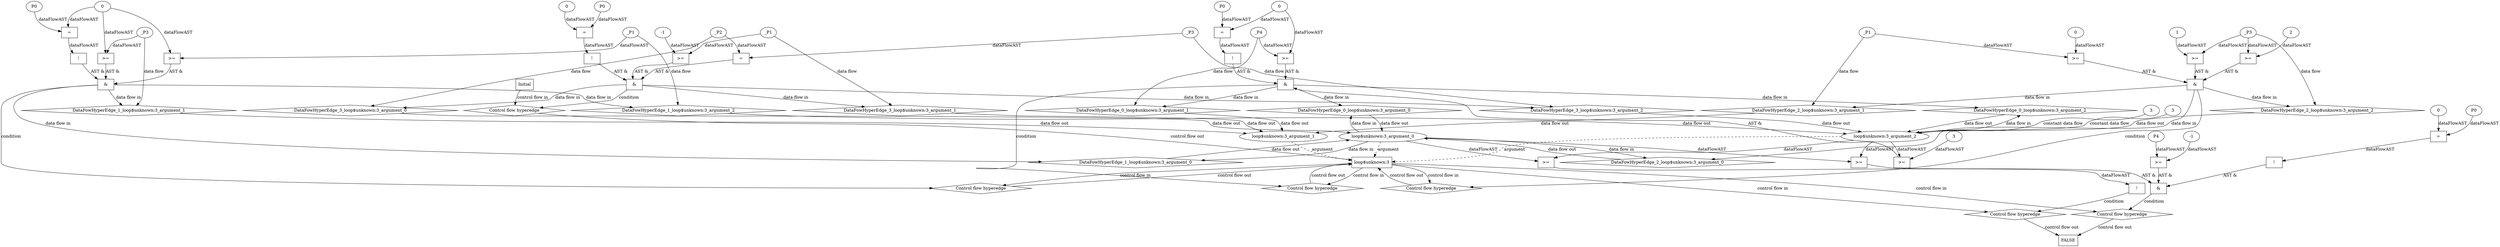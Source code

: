 digraph dag {
"loop$unknown:3" [label="loop$unknown:3" nodeName="loop$unknown:3" class=cfn  shape="rect"];
FALSE [label="FALSE" nodeName=FALSE class=cfn  shape="rect"];
Initial [label="Initial" nodeName=Initial class=cfn  shape="rect"];
ControlFowHyperEdge_0 [label="Control flow hyperedge" nodeName=ControlFowHyperEdge_0 class=controlFlowHyperEdge shape="diamond"];
"loop$unknown:3" -> ControlFowHyperEdge_0 [label="control flow in"]
ControlFowHyperEdge_0 -> "loop$unknown:3" [label="control flow out"]
ControlFowHyperEdge_1 [label="Control flow hyperedge" nodeName=ControlFowHyperEdge_1 class=controlFlowHyperEdge shape="diamond"];
"loop$unknown:3" -> ControlFowHyperEdge_1 [label="control flow in"]
ControlFowHyperEdge_1 -> "loop$unknown:3" [label="control flow out"]
ControlFowHyperEdge_2 [label="Control flow hyperedge" nodeName=ControlFowHyperEdge_2 class=controlFlowHyperEdge shape="diamond"];
"loop$unknown:3" -> ControlFowHyperEdge_2 [label="control flow in"]
ControlFowHyperEdge_2 -> "loop$unknown:3" [label="control flow out"]
ControlFowHyperEdge_3 [label="Control flow hyperedge" nodeName=ControlFowHyperEdge_3 class=controlFlowHyperEdge shape="diamond"];
"Initial" -> ControlFowHyperEdge_3 [label="control flow in"]
ControlFowHyperEdge_3 -> "loop$unknown:3" [label="control flow out"]
ControlFowHyperEdge_4 [label="Control flow hyperedge" nodeName=ControlFowHyperEdge_4 class=controlFlowHyperEdge shape="diamond"];
"loop$unknown:3" -> ControlFowHyperEdge_4 [label="control flow in"]
ControlFowHyperEdge_4 -> "FALSE" [label="control flow out"]
ControlFowHyperEdge_5 [label="Control flow hyperedge" nodeName=ControlFowHyperEdge_5 class=controlFlowHyperEdge shape="diamond"];
"loop$unknown:3" -> ControlFowHyperEdge_5 [label="control flow in"]
ControlFowHyperEdge_5 -> "FALSE" [label="control flow out"]
"loop$unknown:3_argument_0" [label="loop$unknown:3_argument_0" nodeName=argument0 class=argument  head="loop$unknown:3" shape="oval"];
"loop$unknown:3_argument_0" -> "loop$unknown:3"[label="argument" style="dashed"]
"loop$unknown:3_argument_1" [label="loop$unknown:3_argument_1" nodeName=argument1 class=argument  head="loop$unknown:3" shape="oval"];
"loop$unknown:3_argument_1" -> "loop$unknown:3"[label="argument" style="dashed"]
"loop$unknown:3_argument_2" [label="loop$unknown:3_argument_2" nodeName=argument2 class=argument  head="loop$unknown:3" shape="oval"];
"loop$unknown:3_argument_2" -> "loop$unknown:3"[label="argument" style="dashed"]

"xxxloop$unknown:3___loop$unknown:3_0xxx_and" [label="&" nodeName="xxxloop$unknown:3___loop$unknown:3_0xxx_and" class=Operator shape="rect"];
"xxxloop$unknown:3___loop$unknown:3_0xxxguard_0_node_0" [label="!" nodeName="xxxloop$unknown:3___loop$unknown:3_0xxxguard_0_node_0" class=Operator shape="rect"];
"xxxloop$unknown:3___loop$unknown:3_0xxxguard_0_node_1" [label="=" nodeName="xxxloop$unknown:3___loop$unknown:3_0xxxguard_0_node_1" class=Operator  shape="rect"];
"xxxloop$unknown:3___loop$unknown:3_0xxxguard_0_node_2" [label="P0" nodeName="xxxloop$unknown:3___loop$unknown:3_0xxxguard_0_node_2" class=Constant ];
"xxxloop$unknown:3___loop$unknown:3_0xxxguard_0_node_3" [label="0" nodeName="xxxloop$unknown:3___loop$unknown:3_0xxxguard_0_node_3" class=Literal ];
"xxxloop$unknown:3___loop$unknown:3_0xxxguard_0_node_1" -> "xxxloop$unknown:3___loop$unknown:3_0xxxguard_0_node_0"[label="dataFlowAST"]
"xxxloop$unknown:3___loop$unknown:3_0xxxguard_0_node_2" -> "xxxloop$unknown:3___loop$unknown:3_0xxxguard_0_node_1"[label="dataFlowAST"]
"xxxloop$unknown:3___loop$unknown:3_0xxxguard_0_node_3" -> "xxxloop$unknown:3___loop$unknown:3_0xxxguard_0_node_1"[label="dataFlowAST"]

"xxxloop$unknown:3___loop$unknown:3_0xxxguard_0_node_0" -> "xxxloop$unknown:3___loop$unknown:3_0xxx_and" [label="AST &"];
"xxxloop$unknown:3___loop$unknown:3_0xxxguard1_node_0" [label=">=" nodeName="xxxloop$unknown:3___loop$unknown:3_0xxxguard1_node_0" class=Operator  shape="rect"];
"xxxloop$unknown:3___loop$unknown:3_0xxxdataFlow_0_node_0" -> "xxxloop$unknown:3___loop$unknown:3_0xxxguard1_node_0"[label="dataFlowAST"]
"xxxloop$unknown:3___loop$unknown:3_0xxxguard_0_node_3" -> "xxxloop$unknown:3___loop$unknown:3_0xxxguard1_node_0"[label="dataFlowAST"]

"xxxloop$unknown:3___loop$unknown:3_0xxxguard1_node_0" -> "xxxloop$unknown:3___loop$unknown:3_0xxx_and" [label="AST &"];
"xxxloop$unknown:3___loop$unknown:3_0xxxguard2_node_0" [label=">=" nodeName="xxxloop$unknown:3___loop$unknown:3_0xxxguard2_node_0" class=Operator  shape="rect"];
"xxxloop$unknown:3___loop$unknown:3_0xxxguard2_node_2" [label="3" nodeName="xxxloop$unknown:3___loop$unknown:3_0xxxguard2_node_2" class=Literal ];
"loop$unknown:3_argument_2" -> "xxxloop$unknown:3___loop$unknown:3_0xxxguard2_node_0"[label="dataFlowAST"]
"xxxloop$unknown:3___loop$unknown:3_0xxxguard2_node_2" -> "xxxloop$unknown:3___loop$unknown:3_0xxxguard2_node_0"[label="dataFlowAST"]

"xxxloop$unknown:3___loop$unknown:3_0xxxguard2_node_0" -> "xxxloop$unknown:3___loop$unknown:3_0xxx_and" [label="AST &"];
"xxxloop$unknown:3___loop$unknown:3_0xxx_and" -> "ControlFowHyperEdge_0" [label="condition"];
"xxxloop$unknown:3___loop$unknown:3_0xxxdataFlow_0_node_0" [label="_P4" nodeName="xxxloop$unknown:3___loop$unknown:3_0xxxdataFlow_0_node_0" class=Constant ];

"xxxloop$unknown:3___loop$unknown:3_0xxxdataFlow_0_node_0" -> "DataFowHyperEdge_0_loop$unknown:3_argument_1" [label="data flow"];
"xxxloop$unknown:3___loop$unknown:3_1xxx_and" [label="&" nodeName="xxxloop$unknown:3___loop$unknown:3_1xxx_and" class=Operator shape="rect"];
"xxxloop$unknown:3___loop$unknown:3_1xxxguard_0_node_0" [label="!" nodeName="xxxloop$unknown:3___loop$unknown:3_1xxxguard_0_node_0" class=Operator shape="rect"];
"xxxloop$unknown:3___loop$unknown:3_1xxxguard_0_node_1" [label="=" nodeName="xxxloop$unknown:3___loop$unknown:3_1xxxguard_0_node_1" class=Operator  shape="rect"];
"xxxloop$unknown:3___loop$unknown:3_1xxxguard_0_node_2" [label="P0" nodeName="xxxloop$unknown:3___loop$unknown:3_1xxxguard_0_node_2" class=Constant ];
"xxxloop$unknown:3___loop$unknown:3_1xxxguard_0_node_3" [label="0" nodeName="xxxloop$unknown:3___loop$unknown:3_1xxxguard_0_node_3" class=Literal ];
"xxxloop$unknown:3___loop$unknown:3_1xxxguard_0_node_1" -> "xxxloop$unknown:3___loop$unknown:3_1xxxguard_0_node_0"[label="dataFlowAST"]
"xxxloop$unknown:3___loop$unknown:3_1xxxguard_0_node_2" -> "xxxloop$unknown:3___loop$unknown:3_1xxxguard_0_node_1"[label="dataFlowAST"]
"xxxloop$unknown:3___loop$unknown:3_1xxxguard_0_node_3" -> "xxxloop$unknown:3___loop$unknown:3_1xxxguard_0_node_1"[label="dataFlowAST"]

"xxxloop$unknown:3___loop$unknown:3_1xxxguard_0_node_0" -> "xxxloop$unknown:3___loop$unknown:3_1xxx_and" [label="AST &"];
"xxxloop$unknown:3___loop$unknown:3_1xxxguard1_node_0" [label=">=" nodeName="xxxloop$unknown:3___loop$unknown:3_1xxxguard1_node_0" class=Operator  shape="rect"];
"xxxloop$unknown:3___loop$unknown:3_1xxxdataFlow_0_node_0" -> "xxxloop$unknown:3___loop$unknown:3_1xxxguard1_node_0"[label="dataFlowAST"]
"xxxloop$unknown:3___loop$unknown:3_1xxxguard_0_node_3" -> "xxxloop$unknown:3___loop$unknown:3_1xxxguard1_node_0"[label="dataFlowAST"]

"xxxloop$unknown:3___loop$unknown:3_1xxxguard1_node_0" -> "xxxloop$unknown:3___loop$unknown:3_1xxx_and" [label="AST &"];
"xxxloop$unknown:3___loop$unknown:3_1xxxguard2_node_0" [label=">=" nodeName="xxxloop$unknown:3___loop$unknown:3_1xxxguard2_node_0" class=Operator  shape="rect"];
"xxxloop$unknown:3___loop$unknown:3_1xxxguard_0_node_3" -> "xxxloop$unknown:3___loop$unknown:3_1xxxguard2_node_0"[label="dataFlowAST"]
"xxxloop$unknown:3___loop$unknown:3_1xxxdataFlow1_node_0" -> "xxxloop$unknown:3___loop$unknown:3_1xxxguard2_node_0"[label="dataFlowAST"]

"xxxloop$unknown:3___loop$unknown:3_1xxxguard2_node_0" -> "xxxloop$unknown:3___loop$unknown:3_1xxx_and" [label="AST &"];
"xxxloop$unknown:3___loop$unknown:3_1xxx_and" -> "ControlFowHyperEdge_1" [label="condition"];
"xxxloop$unknown:3___loop$unknown:3_1xxxdataFlow_0_node_0" [label="_P3" nodeName="xxxloop$unknown:3___loop$unknown:3_1xxxdataFlow_0_node_0" class=Constant ];

"xxxloop$unknown:3___loop$unknown:3_1xxxdataFlow_0_node_0" -> "DataFowHyperEdge_1_loop$unknown:3_argument_1" [label="data flow"];
"xxxloop$unknown:3___loop$unknown:3_1xxxdataFlow1_node_0" [label="_P1" nodeName="xxxloop$unknown:3___loop$unknown:3_1xxxdataFlow1_node_0" class=Constant ];

"xxxloop$unknown:3___loop$unknown:3_1xxxdataFlow1_node_0" -> "DataFowHyperEdge_1_loop$unknown:3_argument_2" [label="data flow"];
"xxxloop$unknown:3___loop$unknown:3_2xxx_and" [label="&" nodeName="xxxloop$unknown:3___loop$unknown:3_2xxx_and" class=Operator shape="rect"];
"xxxloop$unknown:3___loop$unknown:3_2xxxguard_0_node_0" [label=">=" nodeName="xxxloop$unknown:3___loop$unknown:3_2xxxguard_0_node_0" class=Operator  shape="rect"];
"xxxloop$unknown:3___loop$unknown:3_2xxxguard_0_node_1" [label="2" nodeName="xxxloop$unknown:3___loop$unknown:3_2xxxguard_0_node_1" class=Literal ];
"xxxloop$unknown:3___loop$unknown:3_2xxxguard_0_node_1" -> "xxxloop$unknown:3___loop$unknown:3_2xxxguard_0_node_0"[label="dataFlowAST"]
"xxxloop$unknown:3___loop$unknown:3_2xxxdataFlow1_node_0" -> "xxxloop$unknown:3___loop$unknown:3_2xxxguard_0_node_0"[label="dataFlowAST"]

"xxxloop$unknown:3___loop$unknown:3_2xxxguard_0_node_0" -> "xxxloop$unknown:3___loop$unknown:3_2xxx_and" [label="AST &"];
"xxxloop$unknown:3___loop$unknown:3_2xxxguard1_node_0" [label=">=" nodeName="xxxloop$unknown:3___loop$unknown:3_2xxxguard1_node_0" class=Operator  shape="rect"];
"xxxloop$unknown:3___loop$unknown:3_2xxxguard1_node_2" [label="1" nodeName="xxxloop$unknown:3___loop$unknown:3_2xxxguard1_node_2" class=Literal ];
"xxxloop$unknown:3___loop$unknown:3_2xxxdataFlow1_node_0" -> "xxxloop$unknown:3___loop$unknown:3_2xxxguard1_node_0"[label="dataFlowAST"]
"xxxloop$unknown:3___loop$unknown:3_2xxxguard1_node_2" -> "xxxloop$unknown:3___loop$unknown:3_2xxxguard1_node_0"[label="dataFlowAST"]

"xxxloop$unknown:3___loop$unknown:3_2xxxguard1_node_0" -> "xxxloop$unknown:3___loop$unknown:3_2xxx_and" [label="AST &"];
"xxxloop$unknown:3___loop$unknown:3_2xxxguard2_node_0" [label=">=" nodeName="xxxloop$unknown:3___loop$unknown:3_2xxxguard2_node_0" class=Operator  shape="rect"];
"xxxloop$unknown:3___loop$unknown:3_2xxxguard2_node_2" [label="0" nodeName="xxxloop$unknown:3___loop$unknown:3_2xxxguard2_node_2" class=Literal ];
"xxxloop$unknown:3___loop$unknown:3_2xxxdataFlow_0_node_0" -> "xxxloop$unknown:3___loop$unknown:3_2xxxguard2_node_0"[label="dataFlowAST"]
"xxxloop$unknown:3___loop$unknown:3_2xxxguard2_node_2" -> "xxxloop$unknown:3___loop$unknown:3_2xxxguard2_node_0"[label="dataFlowAST"]

"xxxloop$unknown:3___loop$unknown:3_2xxxguard2_node_0" -> "xxxloop$unknown:3___loop$unknown:3_2xxx_and" [label="AST &"];
"xxxloop$unknown:3___loop$unknown:3_2xxx_and" -> "ControlFowHyperEdge_2" [label="condition"];
"xxxloop$unknown:3___loop$unknown:3_2xxxdataFlow_0_node_0" [label="_P1" nodeName="xxxloop$unknown:3___loop$unknown:3_2xxxdataFlow_0_node_0" class=Constant ];

"xxxloop$unknown:3___loop$unknown:3_2xxxdataFlow_0_node_0" -> "DataFowHyperEdge_2_loop$unknown:3_argument_1" [label="data flow"];
"xxxloop$unknown:3___loop$unknown:3_2xxxdataFlow1_node_0" [label="_P3" nodeName="xxxloop$unknown:3___loop$unknown:3_2xxxdataFlow1_node_0" class=Constant ];

"xxxloop$unknown:3___loop$unknown:3_2xxxdataFlow1_node_0" -> "DataFowHyperEdge_2_loop$unknown:3_argument_2" [label="data flow"];
"xxxloop$unknown:3___Initial_3xxx_and" [label="&" nodeName="xxxloop$unknown:3___Initial_3xxx_and" class=Operator shape="rect"];
"xxxloop$unknown:3___Initial_3xxxguard_0_node_0" [label="!" nodeName="xxxloop$unknown:3___Initial_3xxxguard_0_node_0" class=Operator shape="rect"];
"xxxloop$unknown:3___Initial_3xxxguard_0_node_1" [label="=" nodeName="xxxloop$unknown:3___Initial_3xxxguard_0_node_1" class=Operator  shape="rect"];
"xxxloop$unknown:3___Initial_3xxxguard_0_node_2" [label="P0" nodeName="xxxloop$unknown:3___Initial_3xxxguard_0_node_2" class=Constant ];
"xxxloop$unknown:3___Initial_3xxxguard_0_node_3" [label="0" nodeName="xxxloop$unknown:3___Initial_3xxxguard_0_node_3" class=Literal ];
"xxxloop$unknown:3___Initial_3xxxguard_0_node_1" -> "xxxloop$unknown:3___Initial_3xxxguard_0_node_0"[label="dataFlowAST"]
"xxxloop$unknown:3___Initial_3xxxguard_0_node_2" -> "xxxloop$unknown:3___Initial_3xxxguard_0_node_1"[label="dataFlowAST"]
"xxxloop$unknown:3___Initial_3xxxguard_0_node_3" -> "xxxloop$unknown:3___Initial_3xxxguard_0_node_1"[label="dataFlowAST"]

"xxxloop$unknown:3___Initial_3xxxguard_0_node_0" -> "xxxloop$unknown:3___Initial_3xxx_and" [label="AST &"];
"xxxloop$unknown:3___Initial_3xxxguard1_node_0" [label=">=" nodeName="xxxloop$unknown:3___Initial_3xxxguard1_node_0" class=Operator  shape="rect"];
"xxxloop$unknown:3___Initial_3xxxguard1_node_1" [label="-1" nodeName="xxxloop$unknown:3___Initial_3xxxguard1_node_1" class=Literal ];
"xxxloop$unknown:3___Initial_3xxxguard1_node_1" -> "xxxloop$unknown:3___Initial_3xxxguard1_node_0"[label="dataFlowAST"]
"xxxloop$unknown:3___Initial_3xxxdataFlow1_node_0" -> "xxxloop$unknown:3___Initial_3xxxguard1_node_0"[label="dataFlowAST"]

"xxxloop$unknown:3___Initial_3xxxguard1_node_0" -> "xxxloop$unknown:3___Initial_3xxx_and" [label="AST &"];
"xxxloop$unknown:3___Initial_3xxxguard2_node_0" [label="=" nodeName="xxxloop$unknown:3___Initial_3xxxguard2_node_0" class=Operator  shape="rect"];
"xxxloop$unknown:3___Initial_3xxxdataFlow2_node_0" -> "xxxloop$unknown:3___Initial_3xxxguard2_node_0"[label="dataFlowAST"]
"xxxloop$unknown:3___Initial_3xxxdataFlow_0_node_0" -> "xxxloop$unknown:3___Initial_3xxxguard2_node_0"[label="dataFlowAST"]

"xxxloop$unknown:3___Initial_3xxxguard2_node_0" -> "xxxloop$unknown:3___Initial_3xxx_and" [label="AST &"];
"xxxloop$unknown:3___Initial_3xxx_and" -> "ControlFowHyperEdge_3" [label="condition"];
"xxxloop$unknown:3___Initial_3xxxdataFlow_0_node_0" [label="_P2" nodeName="xxxloop$unknown:3___Initial_3xxxdataFlow_0_node_0" class=Constant ];

"xxxloop$unknown:3___Initial_3xxxdataFlow_0_node_0" -> "DataFowHyperEdge_3_loop$unknown:3_argument_0" [label="data flow"];
"xxxloop$unknown:3___Initial_3xxxdataFlow1_node_0" [label="_P1" nodeName="xxxloop$unknown:3___Initial_3xxxdataFlow1_node_0" class=Constant ];

"xxxloop$unknown:3___Initial_3xxxdataFlow1_node_0" -> "DataFowHyperEdge_3_loop$unknown:3_argument_1" [label="data flow"];
"xxxloop$unknown:3___Initial_3xxxdataFlow2_node_0" [label="_P3" nodeName="xxxloop$unknown:3___Initial_3xxxdataFlow2_node_0" class=Constant ];

"xxxloop$unknown:3___Initial_3xxxdataFlow2_node_0" -> "DataFowHyperEdge_3_loop$unknown:3_argument_2" [label="data flow"];
"xxxFALSE___loop$unknown:3_4xxx_and" [label="&" nodeName="xxxFALSE___loop$unknown:3_4xxx_and" class=Operator shape="rect"];
"xxxFALSE___loop$unknown:3_4xxxguard_0_node_0" [label="!" nodeName="xxxFALSE___loop$unknown:3_4xxxguard_0_node_0" class=Operator shape="rect"];
"xxxFALSE___loop$unknown:3_4xxxguard_0_node_1" [label="=" nodeName="xxxFALSE___loop$unknown:3_4xxxguard_0_node_1" class=Operator  shape="rect"];
"xxxFALSE___loop$unknown:3_4xxxguard_0_node_2" [label="P0" nodeName="xxxFALSE___loop$unknown:3_4xxxguard_0_node_2" class=Constant ];
"xxxFALSE___loop$unknown:3_4xxxguard_0_node_3" [label="0" nodeName="xxxFALSE___loop$unknown:3_4xxxguard_0_node_3" class=Literal ];
"xxxFALSE___loop$unknown:3_4xxxguard_0_node_1" -> "xxxFALSE___loop$unknown:3_4xxxguard_0_node_0"[label="dataFlowAST"]
"xxxFALSE___loop$unknown:3_4xxxguard_0_node_2" -> "xxxFALSE___loop$unknown:3_4xxxguard_0_node_1"[label="dataFlowAST"]
"xxxFALSE___loop$unknown:3_4xxxguard_0_node_3" -> "xxxFALSE___loop$unknown:3_4xxxguard_0_node_1"[label="dataFlowAST"]

"xxxFALSE___loop$unknown:3_4xxxguard_0_node_0" -> "xxxFALSE___loop$unknown:3_4xxx_and" [label="AST &"];
"xxxFALSE___loop$unknown:3_4xxxguard1_node_0" [label=">=" nodeName="xxxFALSE___loop$unknown:3_4xxxguard1_node_0" class=Operator  shape="rect"];
"xxxFALSE___loop$unknown:3_4xxxguard1_node_1" [label="-1" nodeName="xxxFALSE___loop$unknown:3_4xxxguard1_node_1" class=Literal ];
"xxxFALSE___loop$unknown:3_4xxxguard1_node_2" [label="P4" nodeName="xxxFALSE___loop$unknown:3_4xxxguard1_node_2" class=Constant ];
"xxxFALSE___loop$unknown:3_4xxxguard1_node_1" -> "xxxFALSE___loop$unknown:3_4xxxguard1_node_0"[label="dataFlowAST"]
"xxxFALSE___loop$unknown:3_4xxxguard1_node_2" -> "xxxFALSE___loop$unknown:3_4xxxguard1_node_0"[label="dataFlowAST"]

"xxxFALSE___loop$unknown:3_4xxxguard1_node_0" -> "xxxFALSE___loop$unknown:3_4xxx_and" [label="AST &"];
"xxxFALSE___loop$unknown:3_4xxxguard2_node_0" [label=">=" nodeName="xxxFALSE___loop$unknown:3_4xxxguard2_node_0" class=Operator  shape="rect"];
"loop$unknown:3_argument_0" -> "xxxFALSE___loop$unknown:3_4xxxguard2_node_0"[label="dataFlowAST"]
"loop$unknown:3_argument_2" -> "xxxFALSE___loop$unknown:3_4xxxguard2_node_0"[label="dataFlowAST"]

"xxxFALSE___loop$unknown:3_4xxxguard2_node_0" -> "xxxFALSE___loop$unknown:3_4xxx_and" [label="AST &"];
"xxxFALSE___loop$unknown:3_4xxx_and" -> "ControlFowHyperEdge_4" [label="condition"];
"xxxFALSE___loop$unknown:3_5xxxguard_0_node_0" [label="!" nodeName="xxxFALSE___loop$unknown:3_5xxxguard_0_node_0" class=Operator shape="rect"];
"xxxFALSE___loop$unknown:3_5xxxguard_0_node_1" [label=">=" nodeName="xxxFALSE___loop$unknown:3_5xxxguard_0_node_1" class=Operator  shape="rect"];
"xxxFALSE___loop$unknown:3_5xxxguard_0_node_1" -> "xxxFALSE___loop$unknown:3_5xxxguard_0_node_0"[label="dataFlowAST"]
"loop$unknown:3_argument_0" -> "xxxFALSE___loop$unknown:3_5xxxguard_0_node_1"[label="dataFlowAST"]
"loop$unknown:3_argument_2" -> "xxxFALSE___loop$unknown:3_5xxxguard_0_node_1"[label="dataFlowAST"]

"xxxFALSE___loop$unknown:3_5xxxguard_0_node_0" -> "ControlFowHyperEdge_5" [label="condition"];
"DataFowHyperEdge_0_loop$unknown:3_argument_0" [label="DataFowHyperEdge_0_loop$unknown:3_argument_0" nodeName="DataFowHyperEdge_0_loop$unknown:3_argument_0" class=DataFlowHyperedge shape="diamond"];
"DataFowHyperEdge_0_loop$unknown:3_argument_0" -> "loop$unknown:3_argument_0"[label="data flow out"]
"xxxloop$unknown:3___loop$unknown:3_0xxx_and" -> "DataFowHyperEdge_0_loop$unknown:3_argument_0"[label="data flow in"]
"DataFowHyperEdge_0_loop$unknown:3_argument_1" [label="DataFowHyperEdge_0_loop$unknown:3_argument_1" nodeName="DataFowHyperEdge_0_loop$unknown:3_argument_1" class=DataFlowHyperedge shape="diamond"];
"DataFowHyperEdge_0_loop$unknown:3_argument_1" -> "loop$unknown:3_argument_1"[label="data flow out"]
"xxxloop$unknown:3___loop$unknown:3_0xxx_and" -> "DataFowHyperEdge_0_loop$unknown:3_argument_1"[label="data flow in"]
"DataFowHyperEdge_0_loop$unknown:3_argument_2" [label="DataFowHyperEdge_0_loop$unknown:3_argument_2" nodeName="DataFowHyperEdge_0_loop$unknown:3_argument_2" class=DataFlowHyperedge shape="diamond"];
"DataFowHyperEdge_0_loop$unknown:3_argument_2" -> "loop$unknown:3_argument_2"[label="data flow out"]
"xxxloop$unknown:3___loop$unknown:3_0xxx_and" -> "DataFowHyperEdge_0_loop$unknown:3_argument_2"[label="data flow in"]
"DataFowHyperEdge_1_loop$unknown:3_argument_0" [label="DataFowHyperEdge_1_loop$unknown:3_argument_0" nodeName="DataFowHyperEdge_1_loop$unknown:3_argument_0" class=DataFlowHyperedge shape="diamond"];
"DataFowHyperEdge_1_loop$unknown:3_argument_0" -> "loop$unknown:3_argument_0"[label="data flow out"]
"xxxloop$unknown:3___loop$unknown:3_1xxx_and" -> "DataFowHyperEdge_1_loop$unknown:3_argument_0"[label="data flow in"]
"DataFowHyperEdge_1_loop$unknown:3_argument_1" [label="DataFowHyperEdge_1_loop$unknown:3_argument_1" nodeName="DataFowHyperEdge_1_loop$unknown:3_argument_1" class=DataFlowHyperedge shape="diamond"];
"DataFowHyperEdge_1_loop$unknown:3_argument_1" -> "loop$unknown:3_argument_1"[label="data flow out"]
"xxxloop$unknown:3___loop$unknown:3_1xxx_and" -> "DataFowHyperEdge_1_loop$unknown:3_argument_1"[label="data flow in"]
"DataFowHyperEdge_1_loop$unknown:3_argument_2" [label="DataFowHyperEdge_1_loop$unknown:3_argument_2" nodeName="DataFowHyperEdge_1_loop$unknown:3_argument_2" class=DataFlowHyperedge shape="diamond"];
"DataFowHyperEdge_1_loop$unknown:3_argument_2" -> "loop$unknown:3_argument_2"[label="data flow out"]
"xxxloop$unknown:3___loop$unknown:3_1xxx_and" -> "DataFowHyperEdge_1_loop$unknown:3_argument_2"[label="data flow in"]
"DataFowHyperEdge_2_loop$unknown:3_argument_0" [label="DataFowHyperEdge_2_loop$unknown:3_argument_0" nodeName="DataFowHyperEdge_2_loop$unknown:3_argument_0" class=DataFlowHyperedge shape="diamond"];
"DataFowHyperEdge_2_loop$unknown:3_argument_0" -> "loop$unknown:3_argument_0"[label="data flow out"]
"xxxloop$unknown:3___loop$unknown:3_2xxx_and" -> "DataFowHyperEdge_2_loop$unknown:3_argument_0"[label="data flow in"]
"DataFowHyperEdge_2_loop$unknown:3_argument_1" [label="DataFowHyperEdge_2_loop$unknown:3_argument_1" nodeName="DataFowHyperEdge_2_loop$unknown:3_argument_1" class=DataFlowHyperedge shape="diamond"];
"DataFowHyperEdge_2_loop$unknown:3_argument_1" -> "loop$unknown:3_argument_1"[label="data flow out"]
"xxxloop$unknown:3___loop$unknown:3_2xxx_and" -> "DataFowHyperEdge_2_loop$unknown:3_argument_1"[label="data flow in"]
"DataFowHyperEdge_2_loop$unknown:3_argument_2" [label="DataFowHyperEdge_2_loop$unknown:3_argument_2" nodeName="DataFowHyperEdge_2_loop$unknown:3_argument_2" class=DataFlowHyperedge shape="diamond"];
"DataFowHyperEdge_2_loop$unknown:3_argument_2" -> "loop$unknown:3_argument_2"[label="data flow out"]
"xxxloop$unknown:3___loop$unknown:3_2xxx_and" -> "DataFowHyperEdge_2_loop$unknown:3_argument_2"[label="data flow in"]
"DataFowHyperEdge_3_loop$unknown:3_argument_0" [label="DataFowHyperEdge_3_loop$unknown:3_argument_0" nodeName="DataFowHyperEdge_3_loop$unknown:3_argument_0" class=DataFlowHyperedge shape="diamond"];
"DataFowHyperEdge_3_loop$unknown:3_argument_0" -> "loop$unknown:3_argument_0"[label="data flow out"]
"xxxloop$unknown:3___Initial_3xxx_and" -> "DataFowHyperEdge_3_loop$unknown:3_argument_0"[label="data flow in"]
"DataFowHyperEdge_3_loop$unknown:3_argument_1" [label="DataFowHyperEdge_3_loop$unknown:3_argument_1" nodeName="DataFowHyperEdge_3_loop$unknown:3_argument_1" class=DataFlowHyperedge shape="diamond"];
"DataFowHyperEdge_3_loop$unknown:3_argument_1" -> "loop$unknown:3_argument_1"[label="data flow out"]
"xxxloop$unknown:3___Initial_3xxx_and" -> "DataFowHyperEdge_3_loop$unknown:3_argument_1"[label="data flow in"]
"DataFowHyperEdge_3_loop$unknown:3_argument_2" [label="DataFowHyperEdge_3_loop$unknown:3_argument_2" nodeName="DataFowHyperEdge_3_loop$unknown:3_argument_2" class=DataFlowHyperedge shape="diamond"];
"DataFowHyperEdge_3_loop$unknown:3_argument_2" -> "loop$unknown:3_argument_2"[label="data flow out"]
"xxxloop$unknown:3___Initial_3xxx_and" -> "DataFowHyperEdge_3_loop$unknown:3_argument_2"[label="data flow in"]
"xxxFALSE___loop$unknown:3_4xxxloop$unknown:3_argument_2_constant_3" [label="3" nodeName="xxxFALSE___loop$unknown:3_4xxxloop$unknown:3_argument_2_constant_3" class=Constant];
"xxxFALSE___loop$unknown:3_4xxxloop$unknown:3_argument_2_constant_3" -> "loop$unknown:3_argument_2" [label="constant data flow"];
"xxxFALSE___loop$unknown:3_5xxxloop$unknown:3_argument_2_constant_3" [label="3" nodeName="xxxFALSE___loop$unknown:3_5xxxloop$unknown:3_argument_2_constant_3" class=Constant];
"xxxFALSE___loop$unknown:3_5xxxloop$unknown:3_argument_2_constant_3" -> "loop$unknown:3_argument_2" [label="constant data flow"];
"loop$unknown:3_argument_0" -> "DataFowHyperEdge_0_loop$unknown:3_argument_0"[label="data flow in"]
"loop$unknown:3_argument_2" -> "DataFowHyperEdge_0_loop$unknown:3_argument_2"[label="data flow in"]
"loop$unknown:3_argument_0" -> "DataFowHyperEdge_1_loop$unknown:3_argument_0"[label="data flow in"]
"loop$unknown:3_argument_0" -> "DataFowHyperEdge_2_loop$unknown:3_argument_0"[label="data flow in"]




}
